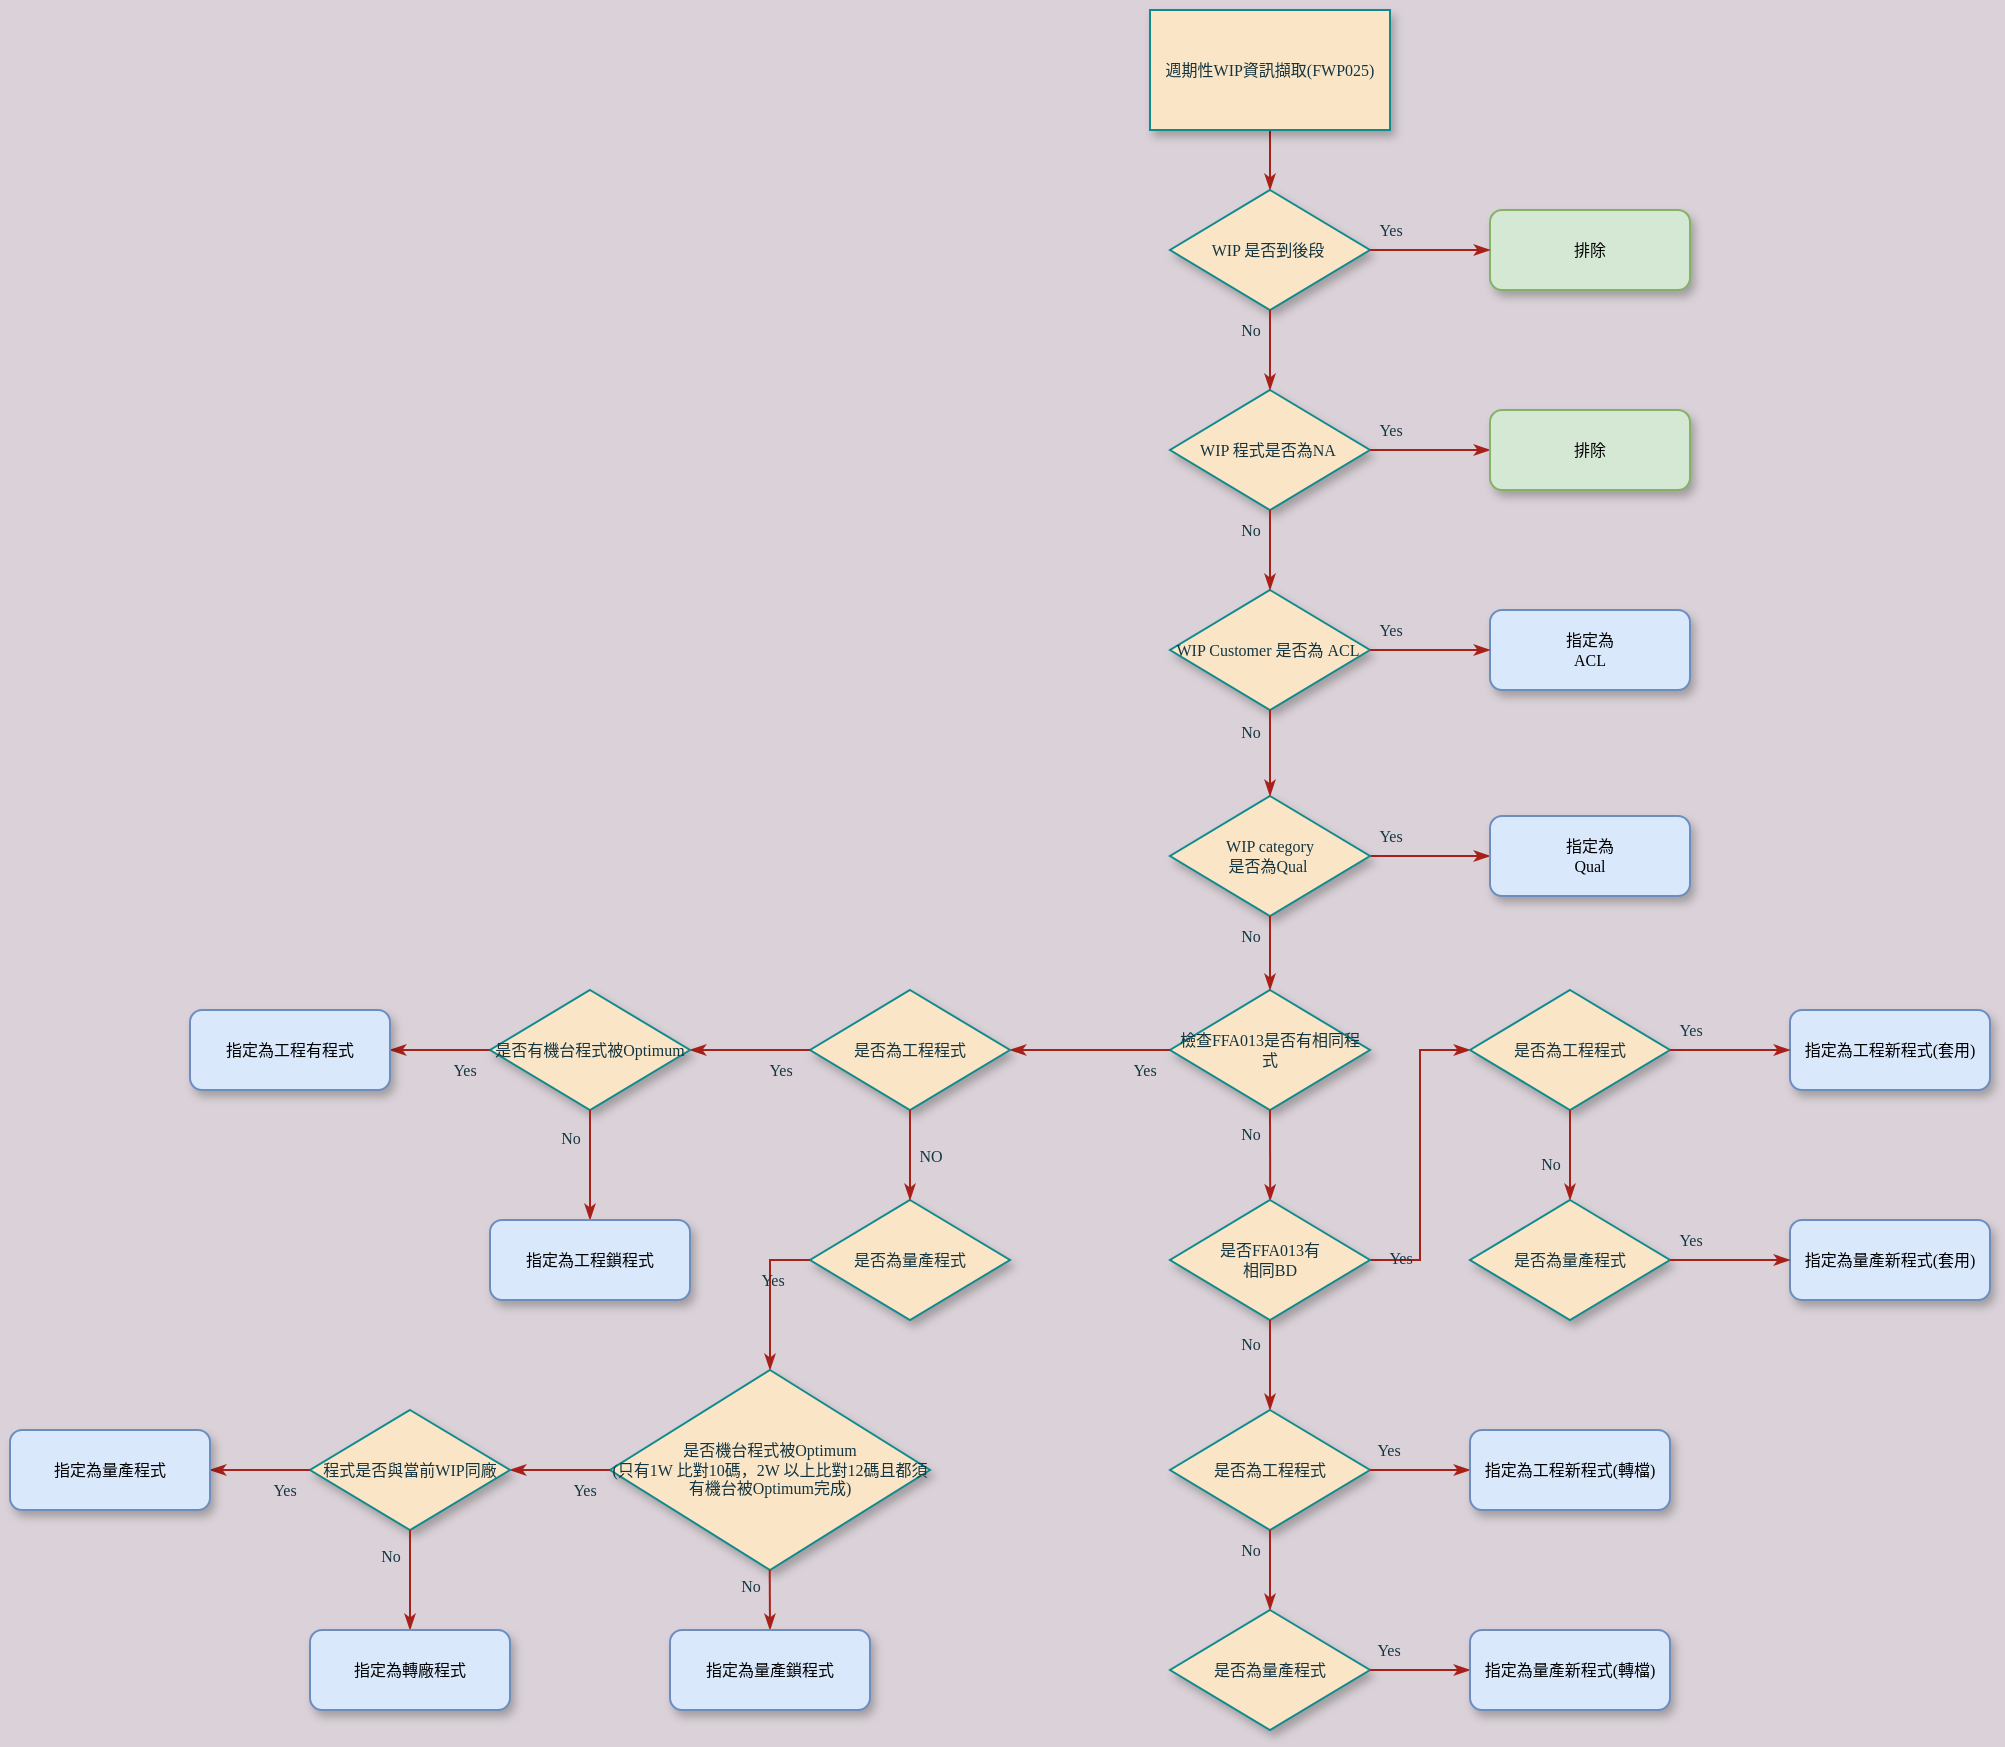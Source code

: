 <mxfile version="14.9.8" type="github">
  <diagram name="Page-1" id="edf60f1a-56cd-e834-aa8a-f176f3a09ee4">
    <mxGraphModel dx="2684" dy="1782" grid="1" gridSize="10" guides="1" tooltips="1" connect="1" arrows="1" fold="1" page="1" pageScale="1" pageWidth="1100" pageHeight="850" background="#DAD2D8" math="0" shadow="0">
      <root>
        <mxCell id="0" />
        <mxCell id="1" parent="0" />
        <mxCell id="60e70716793133e9-32" style="edgeStyle=orthogonalEdgeStyle;rounded=0;html=1;labelBackgroundColor=none;startSize=5;endArrow=classicThin;endFill=1;endSize=5;jettySize=auto;orthogonalLoop=1;strokeWidth=1;fontFamily=Verdana;fontSize=8;strokeColor=#A8201A;fontColor=#143642;entryX=0.5;entryY=0;entryDx=0;entryDy=0;" parent="1" source="60e70716793133e9-4" target="_315PvMnDDxvR1xZ90E7-1" edge="1">
          <mxGeometry relative="1" as="geometry">
            <mxPoint x="560" y="30" as="targetPoint" />
            <Array as="points" />
          </mxGeometry>
        </mxCell>
        <mxCell id="60e70716793133e9-4" value="週期性WIP資訊擷取(FWP025)" style="rounded=0;whiteSpace=wrap;html=1;shadow=1;labelBackgroundColor=none;strokeWidth=1;fontFamily=Verdana;fontSize=8;align=center;fillColor=#FAE5C7;strokeColor=#0F8B8D;fontColor=#143642;" parent="1" vertex="1">
          <mxGeometry x="500" y="-170" width="120" height="60" as="geometry" />
        </mxCell>
        <mxCell id="60e70716793133e9-5" value="檢查FFA013是否有相同程式" style="rhombus;whiteSpace=wrap;html=1;rounded=0;shadow=1;labelBackgroundColor=none;strokeWidth=1;fontFamily=Verdana;fontSize=8;align=center;fillColor=#FAE5C7;strokeColor=#0F8B8D;fontColor=#143642;" parent="1" vertex="1">
          <mxGeometry x="510" y="320" width="100" height="60" as="geometry" />
        </mxCell>
        <mxCell id="60e70716793133e9-34" value="Yes" style="edgeStyle=orthogonalEdgeStyle;rounded=0;html=1;labelBackgroundColor=none;startSize=5;endArrow=classicThin;endFill=1;endSize=5;jettySize=auto;orthogonalLoop=1;strokeWidth=1;fontFamily=Verdana;fontSize=8;strokeColor=#A8201A;fontColor=#143642;" parent="1" source="60e70716793133e9-7" target="60e70716793133e9-8" edge="1">
          <mxGeometry x="-0.667" y="10" relative="1" as="geometry">
            <mxPoint as="offset" />
          </mxGeometry>
        </mxCell>
        <mxCell id="60e70716793133e9-7" value="WIP category&lt;br&gt;是否為Qual&amp;nbsp;" style="rhombus;whiteSpace=wrap;html=1;rounded=0;shadow=1;labelBackgroundColor=none;strokeWidth=1;fontFamily=Verdana;fontSize=8;align=center;fillColor=#FAE5C7;strokeColor=#0F8B8D;fontColor=#143642;" parent="1" vertex="1">
          <mxGeometry x="510" y="223" width="100" height="60" as="geometry" />
        </mxCell>
        <mxCell id="60e70716793133e9-8" value="指定為&lt;br&gt;Qual" style="rounded=1;whiteSpace=wrap;html=1;shadow=1;labelBackgroundColor=none;strokeWidth=1;fontFamily=Verdana;fontSize=8;align=center;fillColor=#dae8fc;strokeColor=#6c8ebf;" parent="1" vertex="1">
          <mxGeometry x="670" y="233" width="100" height="40" as="geometry" />
        </mxCell>
        <mxCell id="cRpUf60aL6_1vLUi9lnE-11" value="No" style="edgeStyle=orthogonalEdgeStyle;rounded=0;html=1;labelBackgroundColor=none;startSize=5;endArrow=classicThin;endFill=1;endSize=5;jettySize=auto;orthogonalLoop=1;strokeWidth=1;fontFamily=Verdana;fontSize=8;strokeColor=#A8201A;fontColor=#143642;exitX=0.5;exitY=1;exitDx=0;exitDy=0;entryX=0.5;entryY=0;entryDx=0;entryDy=0;" parent="1" source="60e70716793133e9-7" target="60e70716793133e9-5" edge="1">
          <mxGeometry x="-0.5" y="-10" relative="1" as="geometry">
            <mxPoint as="offset" />
            <mxPoint x="377" y="723" as="sourcePoint" />
            <mxPoint x="377" y="763" as="targetPoint" />
            <Array as="points">
              <mxPoint x="560" y="283" />
              <mxPoint x="560" y="283" />
            </Array>
          </mxGeometry>
        </mxCell>
        <mxCell id="cRpUf60aL6_1vLUi9lnE-18" value="Yes" style="edgeStyle=orthogonalEdgeStyle;rounded=0;html=1;labelBackgroundColor=none;startSize=5;endArrow=classicThin;endFill=1;endSize=5;jettySize=auto;orthogonalLoop=1;strokeWidth=1;fontFamily=Verdana;fontSize=8;strokeColor=#A8201A;fontColor=#143642;exitX=0;exitY=0.5;exitDx=0;exitDy=0;entryX=1;entryY=0.5;entryDx=0;entryDy=0;" parent="1" source="60e70716793133e9-5" target="cRpUf60aL6_1vLUi9lnE-21" edge="1">
          <mxGeometry x="-0.667" y="10" relative="1" as="geometry">
            <mxPoint as="offset" />
            <mxPoint x="620.0" y="263.0" as="sourcePoint" />
            <mxPoint x="680.0" y="263.0" as="targetPoint" />
          </mxGeometry>
        </mxCell>
        <mxCell id="cRpUf60aL6_1vLUi9lnE-21" value="是否為工程程式" style="rhombus;whiteSpace=wrap;html=1;rounded=0;shadow=1;labelBackgroundColor=none;strokeWidth=1;fontFamily=Verdana;fontSize=8;align=center;fillColor=#FAE5C7;strokeColor=#0F8B8D;fontColor=#143642;" parent="1" vertex="1">
          <mxGeometry x="330" y="320" width="100" height="60" as="geometry" />
        </mxCell>
        <mxCell id="cRpUf60aL6_1vLUi9lnE-26" value="No" style="edgeStyle=orthogonalEdgeStyle;rounded=0;html=1;labelBackgroundColor=none;startSize=5;endArrow=classicThin;endFill=1;endSize=5;jettySize=auto;orthogonalLoop=1;strokeWidth=1;fontFamily=Verdana;fontSize=8;strokeColor=#A8201A;fontColor=#143642;exitX=0.5;exitY=1;exitDx=0;exitDy=0;entryX=0.501;entryY=0.005;entryDx=0;entryDy=0;entryPerimeter=0;" parent="1" source="60e70716793133e9-5" target="cRpUf60aL6_1vLUi9lnE-31" edge="1">
          <mxGeometry x="-0.5" y="-10" relative="1" as="geometry">
            <mxPoint as="offset" />
            <mxPoint x="570" y="293.0" as="sourcePoint" />
            <mxPoint x="560" y="380" as="targetPoint" />
            <Array as="points">
              <mxPoint x="560" y="380" />
              <mxPoint x="560" y="380" />
            </Array>
          </mxGeometry>
        </mxCell>
        <mxCell id="cRpUf60aL6_1vLUi9lnE-27" value="Yes" style="edgeStyle=orthogonalEdgeStyle;rounded=0;html=1;labelBackgroundColor=none;startSize=5;endArrow=classicThin;endFill=1;endSize=5;jettySize=auto;orthogonalLoop=1;strokeWidth=1;fontFamily=Verdana;fontSize=8;strokeColor=#A8201A;fontColor=#143642;entryX=0;entryY=0.5;entryDx=0;entryDy=0;" parent="1" source="cRpUf60aL6_1vLUi9lnE-31" target="cRpUf60aL6_1vLUi9lnE-34" edge="1">
          <mxGeometry x="-0.667" y="10" relative="1" as="geometry">
            <mxPoint as="offset" />
            <mxPoint x="610" y="410" as="sourcePoint" />
            <mxPoint x="650" y="410" as="targetPoint" />
          </mxGeometry>
        </mxCell>
        <mxCell id="cRpUf60aL6_1vLUi9lnE-31" value="是否FFA013有&lt;br&gt;相同BD" style="rhombus;whiteSpace=wrap;html=1;rounded=0;shadow=1;labelBackgroundColor=none;strokeWidth=1;fontFamily=Verdana;fontSize=8;align=center;fillColor=#FAE5C7;strokeColor=#0F8B8D;fontColor=#143642;" parent="1" vertex="1">
          <mxGeometry x="510" y="425" width="100" height="60" as="geometry" />
        </mxCell>
        <mxCell id="cRpUf60aL6_1vLUi9lnE-33" value="&lt;br&gt;指定為工程&lt;span&gt;新程式(套用)&lt;/span&gt;&lt;br&gt;&lt;div&gt;&lt;br&gt;&lt;/div&gt;" style="rounded=1;whiteSpace=wrap;html=1;shadow=1;labelBackgroundColor=none;strokeWidth=1;fontFamily=Verdana;fontSize=8;align=center;fillColor=#dae8fc;strokeColor=#6c8ebf;" parent="1" vertex="1">
          <mxGeometry x="820" y="330" width="100" height="40" as="geometry" />
        </mxCell>
        <mxCell id="cRpUf60aL6_1vLUi9lnE-34" value="是否為工程程式" style="rhombus;whiteSpace=wrap;html=1;rounded=0;shadow=1;labelBackgroundColor=none;strokeWidth=1;fontFamily=Verdana;fontSize=8;align=center;fillColor=#FAE5C7;strokeColor=#0F8B8D;fontColor=#143642;" parent="1" vertex="1">
          <mxGeometry x="660" y="320" width="100" height="60" as="geometry" />
        </mxCell>
        <mxCell id="cRpUf60aL6_1vLUi9lnE-35" value="Yes" style="edgeStyle=orthogonalEdgeStyle;rounded=0;html=1;labelBackgroundColor=none;startSize=5;endArrow=classicThin;endFill=1;endSize=5;jettySize=auto;orthogonalLoop=1;strokeWidth=1;fontFamily=Verdana;fontSize=8;strokeColor=#A8201A;fontColor=#143642;" parent="1" source="cRpUf60aL6_1vLUi9lnE-34" target="cRpUf60aL6_1vLUi9lnE-33" edge="1">
          <mxGeometry x="-0.667" y="10" relative="1" as="geometry">
            <mxPoint as="offset" />
            <mxPoint x="757" y="410" as="sourcePoint" />
            <mxPoint x="820" y="410" as="targetPoint" />
            <Array as="points" />
          </mxGeometry>
        </mxCell>
        <mxCell id="cRpUf60aL6_1vLUi9lnE-38" value="No" style="edgeStyle=orthogonalEdgeStyle;rounded=0;html=1;labelBackgroundColor=none;startSize=5;endArrow=classicThin;endFill=1;endSize=5;jettySize=auto;orthogonalLoop=1;strokeWidth=1;fontFamily=Verdana;fontSize=8;strokeColor=#A8201A;fontColor=#143642;entryX=0.5;entryY=0;entryDx=0;entryDy=0;" parent="1" source="cRpUf60aL6_1vLUi9lnE-34" target="CUQIYrzuUEgoo-iBFB4L-1" edge="1">
          <mxGeometry x="0.2" y="-10" relative="1" as="geometry">
            <mxPoint as="offset" />
            <mxPoint x="709.9" y="440" as="sourcePoint" />
            <mxPoint x="710" y="480" as="targetPoint" />
            <Array as="points" />
          </mxGeometry>
        </mxCell>
        <mxCell id="cRpUf60aL6_1vLUi9lnE-39" value="&lt;br&gt;指定為量產&lt;span&gt;新程式(套用)&lt;/span&gt;&lt;br&gt;&lt;div&gt;&lt;br&gt;&lt;/div&gt;" style="rounded=1;whiteSpace=wrap;html=1;shadow=1;labelBackgroundColor=none;strokeWidth=1;fontFamily=Verdana;fontSize=8;align=center;fillColor=#dae8fc;strokeColor=#6c8ebf;" parent="1" vertex="1">
          <mxGeometry x="820" y="435" width="100" height="40" as="geometry" />
        </mxCell>
        <mxCell id="CUQIYrzuUEgoo-iBFB4L-1" value="是否為量產程式" style="rhombus;whiteSpace=wrap;html=1;rounded=0;shadow=1;labelBackgroundColor=none;strokeWidth=1;fontFamily=Verdana;fontSize=8;align=center;fillColor=#FAE5C7;strokeColor=#0F8B8D;fontColor=#143642;" parent="1" vertex="1">
          <mxGeometry x="660" y="425" width="100" height="60" as="geometry" />
        </mxCell>
        <mxCell id="CUQIYrzuUEgoo-iBFB4L-2" value="Yes" style="edgeStyle=orthogonalEdgeStyle;rounded=0;html=1;labelBackgroundColor=none;startSize=5;endArrow=classicThin;endFill=1;endSize=5;jettySize=auto;orthogonalLoop=1;strokeWidth=1;fontFamily=Verdana;fontSize=8;strokeColor=#A8201A;fontColor=#143642;exitX=1;exitY=0.5;exitDx=0;exitDy=0;entryX=0;entryY=0.5;entryDx=0;entryDy=0;" parent="1" source="CUQIYrzuUEgoo-iBFB4L-1" target="cRpUf60aL6_1vLUi9lnE-39" edge="1">
          <mxGeometry x="-0.667" y="10" relative="1" as="geometry">
            <mxPoint as="offset" />
            <mxPoint x="760" y="499.86" as="sourcePoint" />
            <mxPoint x="820" y="500" as="targetPoint" />
            <Array as="points" />
          </mxGeometry>
        </mxCell>
        <mxCell id="CUQIYrzuUEgoo-iBFB4L-4" value="Yes" style="edgeStyle=orthogonalEdgeStyle;rounded=0;html=1;labelBackgroundColor=none;startSize=5;endArrow=classicThin;endFill=1;endSize=5;jettySize=auto;orthogonalLoop=1;strokeWidth=1;fontFamily=Verdana;fontSize=8;strokeColor=#A8201A;fontColor=#143642;exitX=0;exitY=0.5;exitDx=0;exitDy=0;" parent="1" source="cRpUf60aL6_1vLUi9lnE-21" target="CUQIYrzuUEgoo-iBFB4L-13" edge="1">
          <mxGeometry x="-0.481" y="10" relative="1" as="geometry">
            <mxPoint as="offset" />
            <mxPoint x="350" y="390" as="sourcePoint" />
            <mxPoint x="370" y="420" as="targetPoint" />
          </mxGeometry>
        </mxCell>
        <mxCell id="CUQIYrzuUEgoo-iBFB4L-5" value="No" style="edgeStyle=orthogonalEdgeStyle;rounded=0;html=1;labelBackgroundColor=none;startSize=5;endArrow=classicThin;endFill=1;endSize=5;jettySize=auto;orthogonalLoop=1;strokeWidth=1;fontFamily=Verdana;fontSize=8;strokeColor=#A8201A;fontColor=#143642;entryX=0.5;entryY=0;entryDx=0;entryDy=0;exitX=0.5;exitY=1;exitDx=0;exitDy=0;" parent="1" source="cRpUf60aL6_1vLUi9lnE-31" target="CUQIYrzuUEgoo-iBFB4L-6" edge="1">
          <mxGeometry x="-0.5" y="-10" relative="1" as="geometry">
            <mxPoint as="offset" />
            <mxPoint x="560" y="500" as="sourcePoint" />
            <mxPoint x="560" y="470" as="targetPoint" />
            <Array as="points" />
          </mxGeometry>
        </mxCell>
        <mxCell id="CUQIYrzuUEgoo-iBFB4L-6" value="是否為工程程式" style="rhombus;whiteSpace=wrap;html=1;rounded=0;shadow=1;labelBackgroundColor=none;strokeWidth=1;fontFamily=Verdana;fontSize=8;align=center;fillColor=#FAE5C7;strokeColor=#0F8B8D;fontColor=#143642;" parent="1" vertex="1">
          <mxGeometry x="510" y="530" width="100" height="60" as="geometry" />
        </mxCell>
        <mxCell id="CUQIYrzuUEgoo-iBFB4L-7" value="Yes" style="edgeStyle=orthogonalEdgeStyle;rounded=0;html=1;labelBackgroundColor=none;startSize=5;endArrow=classicThin;endFill=1;endSize=5;jettySize=auto;orthogonalLoop=1;strokeWidth=1;fontFamily=Verdana;fontSize=8;strokeColor=#A8201A;fontColor=#143642;exitX=1;exitY=0.5;exitDx=0;exitDy=0;entryX=0;entryY=0.5;entryDx=0;entryDy=0;" parent="1" source="CUQIYrzuUEgoo-iBFB4L-6" target="CUQIYrzuUEgoo-iBFB4L-8" edge="1">
          <mxGeometry x="-0.667" y="10" relative="1" as="geometry">
            <mxPoint as="offset" />
            <mxPoint x="610.0" y="595" as="sourcePoint" />
            <mxPoint x="660" y="590" as="targetPoint" />
          </mxGeometry>
        </mxCell>
        <mxCell id="CUQIYrzuUEgoo-iBFB4L-8" value="&lt;br&gt;指定為工程&lt;span&gt;新程式(轉檔)&lt;/span&gt;&lt;br&gt;&lt;div&gt;&lt;br&gt;&lt;/div&gt;" style="rounded=1;whiteSpace=wrap;html=1;shadow=1;labelBackgroundColor=none;strokeWidth=1;fontFamily=Verdana;fontSize=8;align=center;fillColor=#dae8fc;strokeColor=#6c8ebf;" parent="1" vertex="1">
          <mxGeometry x="660" y="540" width="100" height="40" as="geometry" />
        </mxCell>
        <mxCell id="CUQIYrzuUEgoo-iBFB4L-9" value="是否為量產程式" style="rhombus;whiteSpace=wrap;html=1;rounded=0;shadow=1;labelBackgroundColor=none;strokeWidth=1;fontFamily=Verdana;fontSize=8;align=center;fillColor=#FAE5C7;strokeColor=#0F8B8D;fontColor=#143642;" parent="1" vertex="1">
          <mxGeometry x="510" y="630" width="100" height="60" as="geometry" />
        </mxCell>
        <mxCell id="CUQIYrzuUEgoo-iBFB4L-10" value="No" style="edgeStyle=orthogonalEdgeStyle;rounded=0;html=1;labelBackgroundColor=none;startSize=5;endArrow=classicThin;endFill=1;endSize=5;jettySize=auto;orthogonalLoop=1;strokeWidth=1;fontFamily=Verdana;fontSize=8;strokeColor=#A8201A;fontColor=#143642;exitX=0.5;exitY=1;exitDx=0;exitDy=0;entryX=0.5;entryY=0;entryDx=0;entryDy=0;" parent="1" source="CUQIYrzuUEgoo-iBFB4L-6" target="CUQIYrzuUEgoo-iBFB4L-9" edge="1">
          <mxGeometry x="-0.5" y="-10" relative="1" as="geometry">
            <mxPoint as="offset" />
            <mxPoint x="559.72" y="600" as="sourcePoint" />
            <mxPoint x="560" y="620" as="targetPoint" />
            <Array as="points" />
          </mxGeometry>
        </mxCell>
        <mxCell id="CUQIYrzuUEgoo-iBFB4L-11" value="Yes" style="edgeStyle=orthogonalEdgeStyle;rounded=0;html=1;labelBackgroundColor=none;startSize=5;endArrow=classicThin;endFill=1;endSize=5;jettySize=auto;orthogonalLoop=1;strokeWidth=1;fontFamily=Verdana;fontSize=8;strokeColor=#A8201A;fontColor=#143642;exitX=1;exitY=0.5;exitDx=0;exitDy=0;entryX=0;entryY=0.5;entryDx=0;entryDy=0;" parent="1" source="CUQIYrzuUEgoo-iBFB4L-9" target="CUQIYrzuUEgoo-iBFB4L-12" edge="1">
          <mxGeometry x="-0.667" y="10" relative="1" as="geometry">
            <mxPoint as="offset" />
            <mxPoint x="620.0" y="670" as="sourcePoint" />
            <mxPoint x="650" y="660" as="targetPoint" />
          </mxGeometry>
        </mxCell>
        <mxCell id="CUQIYrzuUEgoo-iBFB4L-12" value="&lt;br&gt;指定為量產&lt;span&gt;新程式(轉檔)&lt;/span&gt;&lt;br&gt;&lt;div&gt;&lt;br&gt;&lt;/div&gt;" style="rounded=1;whiteSpace=wrap;html=1;shadow=1;labelBackgroundColor=none;strokeWidth=1;fontFamily=Verdana;fontSize=8;align=center;fillColor=#dae8fc;strokeColor=#6c8ebf;" parent="1" vertex="1">
          <mxGeometry x="660" y="640" width="100" height="40" as="geometry" />
        </mxCell>
        <mxCell id="CUQIYrzuUEgoo-iBFB4L-13" value="是否有機台程式被Optimum" style="rhombus;whiteSpace=wrap;html=1;rounded=0;shadow=1;labelBackgroundColor=none;strokeWidth=1;fontFamily=Verdana;fontSize=8;align=center;fillColor=#FAE5C7;strokeColor=#0F8B8D;fontColor=#143642;" parent="1" vertex="1">
          <mxGeometry x="170" y="320" width="100" height="60" as="geometry" />
        </mxCell>
        <mxCell id="CUQIYrzuUEgoo-iBFB4L-15" value="Yes" style="edgeStyle=orthogonalEdgeStyle;rounded=0;html=1;labelBackgroundColor=none;startSize=5;endArrow=classicThin;endFill=1;endSize=5;jettySize=auto;orthogonalLoop=1;strokeWidth=1;fontFamily=Verdana;fontSize=8;strokeColor=#A8201A;fontColor=#143642;exitX=0;exitY=0.5;exitDx=0;exitDy=0;entryX=1;entryY=0.5;entryDx=0;entryDy=0;" parent="1" source="CUQIYrzuUEgoo-iBFB4L-13" target="CUQIYrzuUEgoo-iBFB4L-17" edge="1">
          <mxGeometry x="-0.481" y="10" relative="1" as="geometry">
            <mxPoint as="offset" />
            <mxPoint x="419.86" y="485" as="sourcePoint" />
            <mxPoint x="420" y="530" as="targetPoint" />
          </mxGeometry>
        </mxCell>
        <mxCell id="CUQIYrzuUEgoo-iBFB4L-17" value="&lt;br&gt;指定為工程有程式&lt;br&gt;&lt;div&gt;&lt;br&gt;&lt;/div&gt;" style="rounded=1;whiteSpace=wrap;html=1;shadow=1;labelBackgroundColor=none;strokeWidth=1;fontFamily=Verdana;fontSize=8;align=center;fillColor=#dae8fc;strokeColor=#6c8ebf;" parent="1" vertex="1">
          <mxGeometry x="20" y="330" width="100" height="40" as="geometry" />
        </mxCell>
        <mxCell id="CUQIYrzuUEgoo-iBFB4L-18" value="No" style="edgeStyle=orthogonalEdgeStyle;rounded=0;html=1;labelBackgroundColor=none;startSize=5;endArrow=classicThin;endFill=1;endSize=5;jettySize=auto;orthogonalLoop=1;strokeWidth=1;fontFamily=Verdana;fontSize=8;strokeColor=#A8201A;fontColor=#143642;exitX=0.5;exitY=1;exitDx=0;exitDy=0;entryX=0.5;entryY=0;entryDx=0;entryDy=0;" parent="1" source="CUQIYrzuUEgoo-iBFB4L-13" target="CUQIYrzuUEgoo-iBFB4L-20" edge="1">
          <mxGeometry x="-0.5" y="-10" relative="1" as="geometry">
            <mxPoint as="offset" />
            <mxPoint x="110" y="470" as="sourcePoint" />
            <mxPoint x="210" y="520" as="targetPoint" />
            <Array as="points">
              <mxPoint x="220" y="390" />
              <mxPoint x="220" y="390" />
            </Array>
          </mxGeometry>
        </mxCell>
        <mxCell id="CUQIYrzuUEgoo-iBFB4L-20" value="&lt;br&gt;指定為工程鎖程式&lt;br&gt;&lt;div&gt;&lt;br&gt;&lt;/div&gt;" style="rounded=1;whiteSpace=wrap;html=1;shadow=1;labelBackgroundColor=none;strokeWidth=1;fontFamily=Verdana;fontSize=8;align=center;fillColor=#dae8fc;strokeColor=#6c8ebf;" parent="1" vertex="1">
          <mxGeometry x="170" y="435" width="100" height="40" as="geometry" />
        </mxCell>
        <mxCell id="CUQIYrzuUEgoo-iBFB4L-22" value="是否為量產程式" style="rhombus;whiteSpace=wrap;html=1;rounded=0;shadow=1;labelBackgroundColor=none;strokeWidth=1;fontFamily=Verdana;fontSize=8;align=center;fillColor=#FAE5C7;strokeColor=#0F8B8D;fontColor=#143642;" parent="1" vertex="1">
          <mxGeometry x="330" y="425" width="100" height="60" as="geometry" />
        </mxCell>
        <mxCell id="CUQIYrzuUEgoo-iBFB4L-23" value="NO" style="edgeStyle=orthogonalEdgeStyle;rounded=0;html=1;labelBackgroundColor=none;startSize=5;endArrow=classicThin;endFill=1;endSize=5;jettySize=auto;orthogonalLoop=1;strokeWidth=1;fontFamily=Verdana;fontSize=8;strokeColor=#A8201A;fontColor=#143642;exitX=0.5;exitY=1;exitDx=0;exitDy=0;entryX=0.5;entryY=0;entryDx=0;entryDy=0;" parent="1" source="cRpUf60aL6_1vLUi9lnE-21" target="CUQIYrzuUEgoo-iBFB4L-22" edge="1">
          <mxGeometry y="10" relative="1" as="geometry">
            <mxPoint as="offset" />
            <mxPoint x="370" y="400" as="sourcePoint" />
            <mxPoint x="300" y="400" as="targetPoint" />
          </mxGeometry>
        </mxCell>
        <mxCell id="CUQIYrzuUEgoo-iBFB4L-24" value="Yes" style="edgeStyle=orthogonalEdgeStyle;rounded=0;html=1;labelBackgroundColor=none;startSize=5;endArrow=classicThin;endFill=1;endSize=5;jettySize=auto;orthogonalLoop=1;strokeWidth=1;fontFamily=Verdana;fontSize=8;strokeColor=#A8201A;fontColor=#143642;exitX=0;exitY=0.5;exitDx=0;exitDy=0;entryX=0.5;entryY=0;entryDx=0;entryDy=0;" parent="1" source="CUQIYrzuUEgoo-iBFB4L-22" target="4GK4AMIJb0h5bp_rYe3A-1" edge="1">
          <mxGeometry x="-0.481" y="10" relative="1" as="geometry">
            <mxPoint as="offset" />
            <mxPoint x="169.88" y="380" as="sourcePoint" />
            <mxPoint x="169.88" y="425" as="targetPoint" />
          </mxGeometry>
        </mxCell>
        <mxCell id="4GK4AMIJb0h5bp_rYe3A-1" value="是否機台程式被Optimum&lt;br&gt;(只有1W 比對10碼，2W 以上比對12碼且都須有機台被Optimum完成)" style="rhombus;whiteSpace=wrap;html=1;rounded=0;shadow=1;labelBackgroundColor=none;strokeWidth=1;fontFamily=Verdana;fontSize=8;align=center;fillColor=#FAE5C7;strokeColor=#0F8B8D;fontColor=#143642;" parent="1" vertex="1">
          <mxGeometry x="230" y="510" width="160" height="100" as="geometry" />
        </mxCell>
        <mxCell id="4GK4AMIJb0h5bp_rYe3A-2" value="Yes" style="edgeStyle=orthogonalEdgeStyle;rounded=0;html=1;labelBackgroundColor=none;startSize=5;endArrow=classicThin;endFill=1;endSize=5;jettySize=auto;orthogonalLoop=1;strokeWidth=1;fontFamily=Verdana;fontSize=8;strokeColor=#A8201A;fontColor=#143642;exitX=0;exitY=0.5;exitDx=0;exitDy=0;entryX=1;entryY=0.5;entryDx=0;entryDy=0;" parent="1" source="4GK4AMIJb0h5bp_rYe3A-1" target="4GK4AMIJb0h5bp_rYe3A-5" edge="1">
          <mxGeometry x="-0.481" y="10" relative="1" as="geometry">
            <mxPoint as="offset" />
            <mxPoint x="50.0" y="590" as="sourcePoint" />
            <mxPoint x="200" y="560" as="targetPoint" />
          </mxGeometry>
        </mxCell>
        <mxCell id="4GK4AMIJb0h5bp_rYe3A-5" value="程式是否與當前WIP同廠" style="rhombus;whiteSpace=wrap;html=1;rounded=0;shadow=1;labelBackgroundColor=none;strokeWidth=1;fontFamily=Verdana;fontSize=8;align=center;fillColor=#FAE5C7;strokeColor=#0F8B8D;fontColor=#143642;" parent="1" vertex="1">
          <mxGeometry x="80" y="530" width="100" height="60" as="geometry" />
        </mxCell>
        <mxCell id="4GK4AMIJb0h5bp_rYe3A-6" value="Yes" style="edgeStyle=orthogonalEdgeStyle;rounded=0;html=1;labelBackgroundColor=none;startSize=5;endArrow=classicThin;endFill=1;endSize=5;jettySize=auto;orthogonalLoop=1;strokeWidth=1;fontFamily=Verdana;fontSize=8;strokeColor=#A8201A;fontColor=#143642;exitX=0;exitY=0.5;exitDx=0;exitDy=0;entryX=1;entryY=0.5;entryDx=0;entryDy=0;" parent="1" source="4GK4AMIJb0h5bp_rYe3A-5" target="4GK4AMIJb0h5bp_rYe3A-8" edge="1">
          <mxGeometry x="-0.481" y="10" relative="1" as="geometry">
            <mxPoint as="offset" />
            <mxPoint x="80" y="570" as="sourcePoint" />
            <mxPoint x="20" y="570" as="targetPoint" />
          </mxGeometry>
        </mxCell>
        <mxCell id="4GK4AMIJb0h5bp_rYe3A-8" value="&lt;br&gt;指定為量產程式&lt;br&gt;&lt;div&gt;&lt;br&gt;&lt;/div&gt;" style="rounded=1;whiteSpace=wrap;html=1;shadow=1;labelBackgroundColor=none;strokeWidth=1;fontFamily=Verdana;fontSize=8;align=center;fillColor=#dae8fc;strokeColor=#6c8ebf;" parent="1" vertex="1">
          <mxGeometry x="-70" y="540" width="100" height="40" as="geometry" />
        </mxCell>
        <mxCell id="4GK4AMIJb0h5bp_rYe3A-9" value="No" style="edgeStyle=orthogonalEdgeStyle;rounded=0;html=1;labelBackgroundColor=none;startSize=5;endArrow=classicThin;endFill=1;endSize=5;jettySize=auto;orthogonalLoop=1;strokeWidth=1;fontFamily=Verdana;fontSize=8;strokeColor=#A8201A;fontColor=#143642;exitX=0.5;exitY=1;exitDx=0;exitDy=0;entryX=0.5;entryY=0;entryDx=0;entryDy=0;" parent="1" source="4GK4AMIJb0h5bp_rYe3A-5" target="4GK4AMIJb0h5bp_rYe3A-11" edge="1">
          <mxGeometry x="-0.5" y="-10" relative="1" as="geometry">
            <mxPoint as="offset" />
            <mxPoint x="129.8" y="600" as="sourcePoint" />
            <mxPoint x="130" y="630" as="targetPoint" />
            <Array as="points" />
          </mxGeometry>
        </mxCell>
        <mxCell id="4GK4AMIJb0h5bp_rYe3A-11" value="&lt;br&gt;指定為轉廠程式&lt;br&gt;&lt;div&gt;&lt;br&gt;&lt;/div&gt;" style="rounded=1;whiteSpace=wrap;html=1;shadow=1;labelBackgroundColor=none;strokeWidth=1;fontFamily=Verdana;fontSize=8;align=center;fillColor=#dae8fc;strokeColor=#6c8ebf;" parent="1" vertex="1">
          <mxGeometry x="80" y="640" width="100" height="40" as="geometry" />
        </mxCell>
        <mxCell id="4GK4AMIJb0h5bp_rYe3A-12" value="No" style="edgeStyle=orthogonalEdgeStyle;rounded=0;html=1;labelBackgroundColor=none;startSize=5;endArrow=classicThin;endFill=1;endSize=5;jettySize=auto;orthogonalLoop=1;strokeWidth=1;fontFamily=Verdana;fontSize=8;strokeColor=#A8201A;fontColor=#143642;exitX=0.5;exitY=1;exitDx=0;exitDy=0;entryX=0.5;entryY=0;entryDx=0;entryDy=0;" parent="1" target="4GK4AMIJb0h5bp_rYe3A-13" edge="1">
          <mxGeometry x="-0.5" y="-10" relative="1" as="geometry">
            <mxPoint as="offset" />
            <mxPoint x="309.86" y="610" as="sourcePoint" />
            <mxPoint x="310" y="640" as="targetPoint" />
            <Array as="points" />
          </mxGeometry>
        </mxCell>
        <mxCell id="4GK4AMIJb0h5bp_rYe3A-13" value="&lt;br&gt;指定為量產鎖程式&lt;br&gt;&lt;div&gt;&lt;br&gt;&lt;/div&gt;" style="rounded=1;whiteSpace=wrap;html=1;shadow=1;labelBackgroundColor=none;strokeWidth=1;fontFamily=Verdana;fontSize=8;align=center;fillColor=#dae8fc;strokeColor=#6c8ebf;" parent="1" vertex="1">
          <mxGeometry x="260" y="640" width="100" height="40" as="geometry" />
        </mxCell>
        <mxCell id="_315PvMnDDxvR1xZ90E7-1" value="WIP 是否到後段&amp;nbsp;" style="rhombus;whiteSpace=wrap;html=1;rounded=0;shadow=1;labelBackgroundColor=none;strokeWidth=1;fontFamily=Verdana;fontSize=8;align=center;fillColor=#FAE5C7;strokeColor=#0F8B8D;fontColor=#143642;" vertex="1" parent="1">
          <mxGeometry x="510" y="-80" width="100" height="60" as="geometry" />
        </mxCell>
        <mxCell id="_315PvMnDDxvR1xZ90E7-3" value="WIP Customer 是否為 ACL&amp;nbsp;" style="rhombus;whiteSpace=wrap;html=1;rounded=0;shadow=1;labelBackgroundColor=none;strokeWidth=1;fontFamily=Verdana;fontSize=8;align=center;fillColor=#FAE5C7;strokeColor=#0F8B8D;fontColor=#143642;" vertex="1" parent="1">
          <mxGeometry x="510" y="120" width="100" height="60" as="geometry" />
        </mxCell>
        <mxCell id="_315PvMnDDxvR1xZ90E7-4" value="No" style="edgeStyle=orthogonalEdgeStyle;rounded=0;html=1;labelBackgroundColor=none;startSize=5;endArrow=classicThin;endFill=1;endSize=5;jettySize=auto;orthogonalLoop=1;strokeWidth=1;fontFamily=Verdana;fontSize=8;strokeColor=#A8201A;fontColor=#143642;entryX=0.5;entryY=0;entryDx=0;entryDy=0;exitX=0.5;exitY=1;exitDx=0;exitDy=0;" edge="1" parent="1" source="_315PvMnDDxvR1xZ90E7-3" target="60e70716793133e9-7">
          <mxGeometry x="-0.5" y="-10" relative="1" as="geometry">
            <mxPoint as="offset" />
            <mxPoint x="559.71" y="180" as="sourcePoint" />
            <mxPoint x="559.71" y="220" as="targetPoint" />
            <Array as="points" />
          </mxGeometry>
        </mxCell>
        <mxCell id="_315PvMnDDxvR1xZ90E7-5" value="指定為&lt;br&gt;ACL" style="rounded=1;whiteSpace=wrap;html=1;shadow=1;labelBackgroundColor=none;strokeWidth=1;fontFamily=Verdana;fontSize=8;align=center;fillColor=#dae8fc;strokeColor=#6c8ebf;" vertex="1" parent="1">
          <mxGeometry x="670" y="130" width="100" height="40" as="geometry" />
        </mxCell>
        <mxCell id="_315PvMnDDxvR1xZ90E7-6" value="Yes" style="edgeStyle=orthogonalEdgeStyle;rounded=0;html=1;labelBackgroundColor=none;startSize=5;endArrow=classicThin;endFill=1;endSize=5;jettySize=auto;orthogonalLoop=1;strokeWidth=1;fontFamily=Verdana;fontSize=8;strokeColor=#A8201A;fontColor=#143642;exitX=1;exitY=0.5;exitDx=0;exitDy=0;entryX=0;entryY=0.5;entryDx=0;entryDy=0;" edge="1" parent="1" source="_315PvMnDDxvR1xZ90E7-3" target="_315PvMnDDxvR1xZ90E7-5">
          <mxGeometry x="-0.667" y="10" relative="1" as="geometry">
            <mxPoint as="offset" />
            <mxPoint x="620" y="263" as="sourcePoint" />
            <mxPoint x="680" y="263" as="targetPoint" />
          </mxGeometry>
        </mxCell>
        <mxCell id="_315PvMnDDxvR1xZ90E7-7" value="排除" style="rounded=1;whiteSpace=wrap;html=1;shadow=1;labelBackgroundColor=none;strokeWidth=1;fontFamily=Verdana;fontSize=8;align=center;fillColor=#d5e8d4;strokeColor=#82b366;" vertex="1" parent="1">
          <mxGeometry x="670" y="-70" width="100" height="40" as="geometry" />
        </mxCell>
        <mxCell id="_315PvMnDDxvR1xZ90E7-8" value="Yes" style="edgeStyle=orthogonalEdgeStyle;rounded=0;html=1;labelBackgroundColor=none;startSize=5;endArrow=classicThin;endFill=1;endSize=5;jettySize=auto;orthogonalLoop=1;strokeWidth=1;fontFamily=Verdana;fontSize=8;strokeColor=#A8201A;fontColor=#143642;exitX=1;exitY=0.5;exitDx=0;exitDy=0;entryX=0;entryY=0.5;entryDx=0;entryDy=0;" edge="1" parent="1" source="_315PvMnDDxvR1xZ90E7-1" target="_315PvMnDDxvR1xZ90E7-7">
          <mxGeometry x="-0.667" y="10" relative="1" as="geometry">
            <mxPoint as="offset" />
            <mxPoint x="610" y="-50.17" as="sourcePoint" />
            <mxPoint x="670" y="-50.17" as="targetPoint" />
          </mxGeometry>
        </mxCell>
        <mxCell id="_315PvMnDDxvR1xZ90E7-10" value="WIP 程式是否為NA&amp;nbsp;" style="rhombus;whiteSpace=wrap;html=1;rounded=0;shadow=1;labelBackgroundColor=none;strokeWidth=1;fontFamily=Verdana;fontSize=8;align=center;fillColor=#FAE5C7;strokeColor=#0F8B8D;fontColor=#143642;" vertex="1" parent="1">
          <mxGeometry x="510" y="20" width="100" height="60" as="geometry" />
        </mxCell>
        <mxCell id="_315PvMnDDxvR1xZ90E7-14" value="No" style="edgeStyle=orthogonalEdgeStyle;rounded=0;html=1;labelBackgroundColor=none;startSize=5;endArrow=classicThin;endFill=1;endSize=5;jettySize=auto;orthogonalLoop=1;strokeWidth=1;fontFamily=Verdana;fontSize=8;strokeColor=#A8201A;fontColor=#143642;exitX=0.5;exitY=1;exitDx=0;exitDy=0;entryX=0.5;entryY=0;entryDx=0;entryDy=0;" edge="1" parent="1" source="_315PvMnDDxvR1xZ90E7-10" target="_315PvMnDDxvR1xZ90E7-3">
          <mxGeometry x="-0.5" y="-10" relative="1" as="geometry">
            <mxPoint as="offset" />
            <mxPoint x="559.88" y="80" as="sourcePoint" />
            <mxPoint x="560" y="110" as="targetPoint" />
            <Array as="points" />
          </mxGeometry>
        </mxCell>
        <mxCell id="_315PvMnDDxvR1xZ90E7-15" value="No" style="edgeStyle=orthogonalEdgeStyle;rounded=0;html=1;labelBackgroundColor=none;startSize=5;endArrow=classicThin;endFill=1;endSize=5;jettySize=auto;orthogonalLoop=1;strokeWidth=1;fontFamily=Verdana;fontSize=8;strokeColor=#A8201A;fontColor=#143642;exitX=0.5;exitY=1;exitDx=0;exitDy=0;entryX=0.5;entryY=0;entryDx=0;entryDy=0;" edge="1" parent="1" source="_315PvMnDDxvR1xZ90E7-1" target="_315PvMnDDxvR1xZ90E7-10">
          <mxGeometry x="-0.5" y="-10" relative="1" as="geometry">
            <mxPoint as="offset" />
            <mxPoint x="559.92" y="-20" as="sourcePoint" />
            <mxPoint x="559.92" y="20" as="targetPoint" />
            <Array as="points" />
          </mxGeometry>
        </mxCell>
        <mxCell id="_315PvMnDDxvR1xZ90E7-16" value="Yes" style="edgeStyle=orthogonalEdgeStyle;rounded=0;html=1;labelBackgroundColor=none;startSize=5;endArrow=classicThin;endFill=1;endSize=5;jettySize=auto;orthogonalLoop=1;strokeWidth=1;fontFamily=Verdana;fontSize=8;strokeColor=#A8201A;fontColor=#143642;exitX=1;exitY=0.5;exitDx=0;exitDy=0;entryX=0;entryY=0.5;entryDx=0;entryDy=0;" edge="1" parent="1" source="_315PvMnDDxvR1xZ90E7-10" target="_315PvMnDDxvR1xZ90E7-17">
          <mxGeometry x="-0.667" y="10" relative="1" as="geometry">
            <mxPoint as="offset" />
            <mxPoint x="610" y="49.9" as="sourcePoint" />
            <mxPoint x="670" y="49.9" as="targetPoint" />
          </mxGeometry>
        </mxCell>
        <mxCell id="_315PvMnDDxvR1xZ90E7-17" value="排除" style="rounded=1;whiteSpace=wrap;html=1;shadow=1;labelBackgroundColor=none;strokeWidth=1;fontFamily=Verdana;fontSize=8;align=center;fillColor=#d5e8d4;strokeColor=#82b366;" vertex="1" parent="1">
          <mxGeometry x="670" y="30" width="100" height="40" as="geometry" />
        </mxCell>
      </root>
    </mxGraphModel>
  </diagram>
</mxfile>
